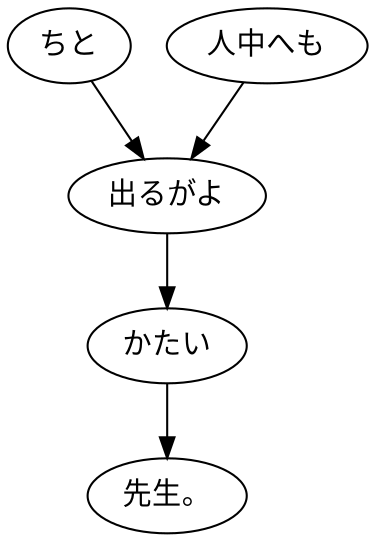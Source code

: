 digraph graph9056 {
	node0 [label="ちと"];
	node1 [label="人中へも"];
	node2 [label="出るがよ"];
	node3 [label="かたい"];
	node4 [label="先生。"];
	node0 -> node2;
	node1 -> node2;
	node2 -> node3;
	node3 -> node4;
}
